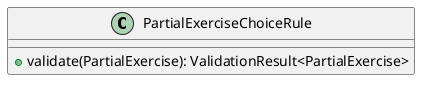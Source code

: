 @startuml

    class PartialExerciseChoiceRule [[PartialExerciseChoiceRule.html]] {
        +validate(PartialExercise): ValidationResult<PartialExercise>
    }

@enduml
